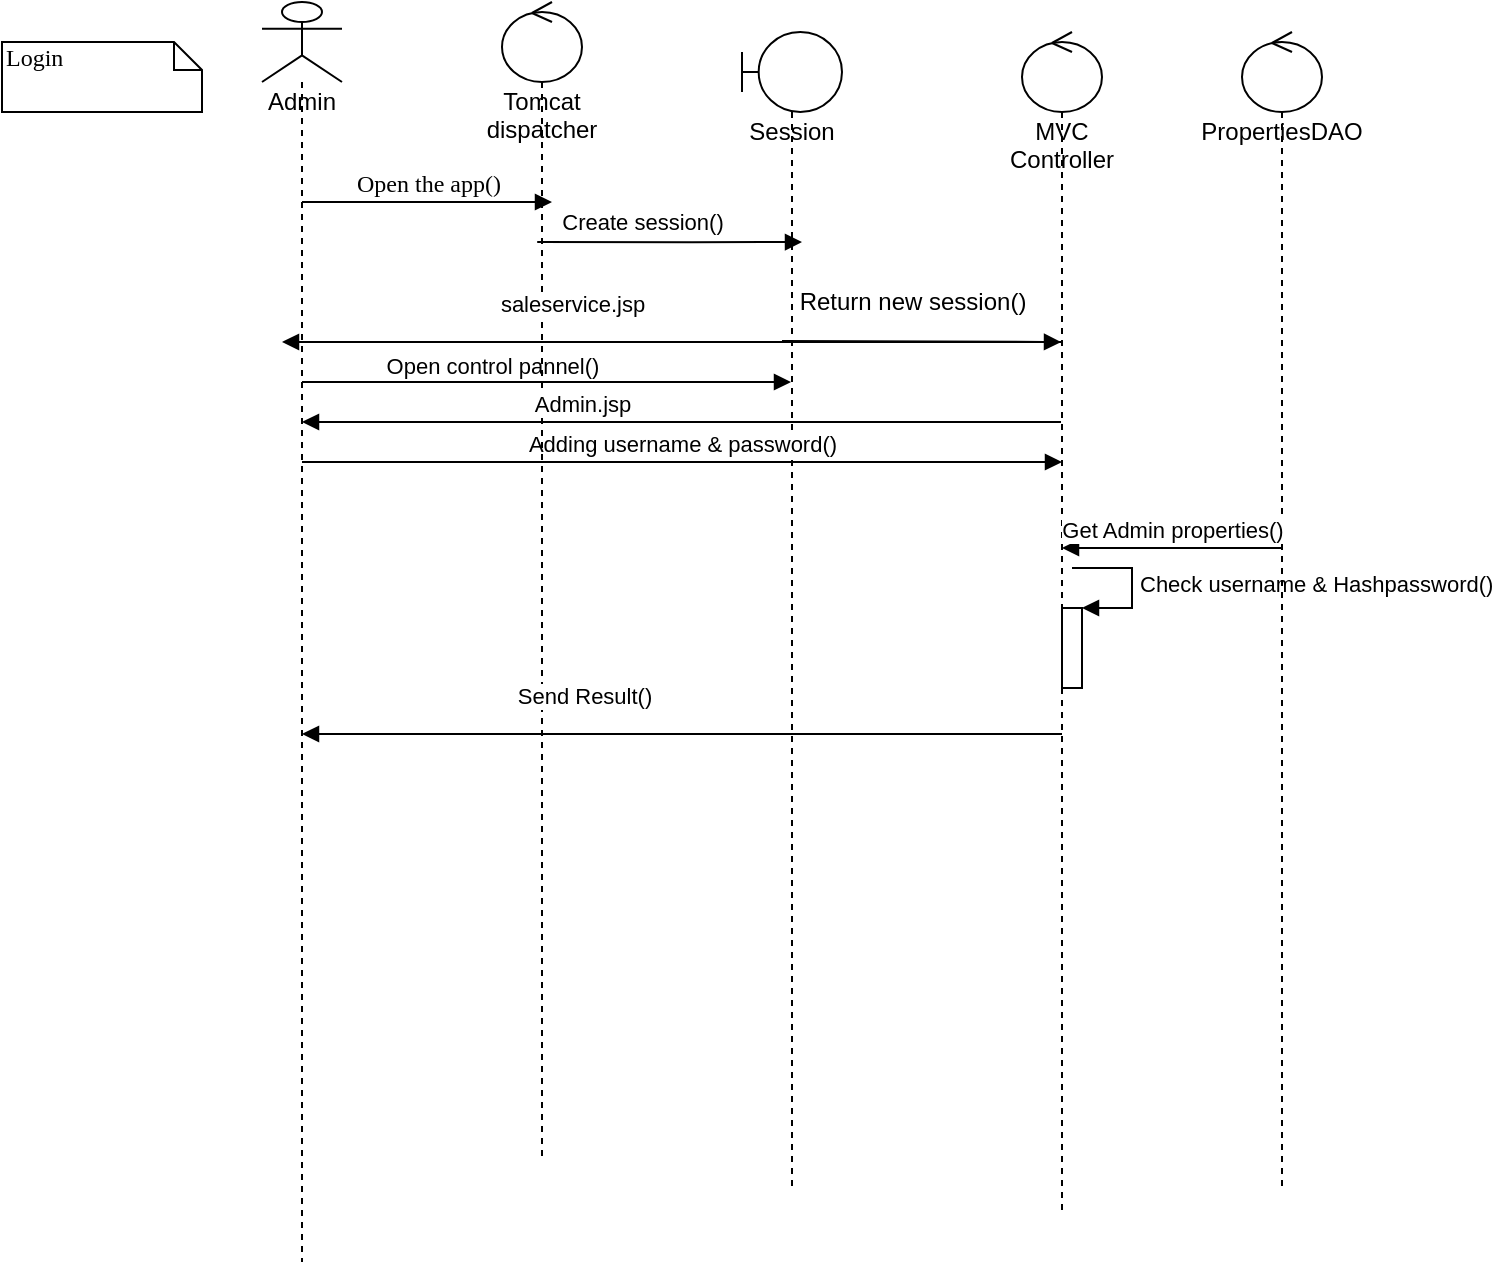 <mxfile version="15.4.0" type="device"><diagram id="tXyrmtVz1Z2tTpL4Mmho" name="Page-1"><mxGraphModel dx="1024" dy="592" grid="1" gridSize="10" guides="1" tooltips="1" connect="1" arrows="1" fold="1" page="1" pageScale="1" pageWidth="850" pageHeight="1100" math="0" shadow="0"><root><mxCell id="0"/><mxCell id="1" parent="0"/><mxCell id="mnbBHXBAVCWb9MARhIYz-1" value="Open the app()" style="html=1;verticalAlign=bottom;endArrow=block;entryX=0;entryY=0;labelBackgroundColor=none;fontFamily=Verdana;fontSize=12;edgeStyle=elbowEdgeStyle;elbow=vertical;" parent="1" source="mnbBHXBAVCWb9MARhIYz-4" edge="1"><mxGeometry relative="1" as="geometry"><mxPoint x="140" y="190" as="sourcePoint"/><mxPoint x="285" y="180" as="targetPoint"/></mxGeometry></mxCell><mxCell id="mnbBHXBAVCWb9MARhIYz-2" value="Login" style="shape=note;whiteSpace=wrap;html=1;size=14;verticalAlign=top;align=left;spacingTop=-6;rounded=0;shadow=0;comic=0;labelBackgroundColor=none;strokeWidth=1;fontFamily=Verdana;fontSize=12" parent="1" vertex="1"><mxGeometry x="10" y="100" width="100" height="35" as="geometry"/></mxCell><mxCell id="mnbBHXBAVCWb9MARhIYz-4" value="Admin" style="shape=umlLifeline;participant=umlActor;perimeter=lifelinePerimeter;whiteSpace=wrap;html=1;container=1;collapsible=0;recursiveResize=0;verticalAlign=top;spacingTop=36;outlineConnect=0;" parent="1" vertex="1"><mxGeometry x="140" y="80" width="40" height="630" as="geometry"/></mxCell><mxCell id="mnbBHXBAVCWb9MARhIYz-6" value="Session" style="shape=umlLifeline;participant=umlBoundary;perimeter=lifelinePerimeter;whiteSpace=wrap;html=1;container=1;collapsible=0;recursiveResize=0;verticalAlign=top;spacingTop=36;outlineConnect=0;" parent="1" vertex="1"><mxGeometry x="380" y="95" width="50" height="580" as="geometry"/></mxCell><mxCell id="mnbBHXBAVCWb9MARhIYz-33" value="Adding username &amp;amp; password()" style="html=1;verticalAlign=bottom;endArrow=block;rounded=0;" parent="mnbBHXBAVCWb9MARhIYz-6" source="mnbBHXBAVCWb9MARhIYz-4" edge="1"><mxGeometry width="80" relative="1" as="geometry"><mxPoint x="-200" y="215" as="sourcePoint"/><mxPoint x="160" y="215" as="targetPoint"/><Array as="points"><mxPoint x="50" y="215"/></Array></mxGeometry></mxCell><mxCell id="mnbBHXBAVCWb9MARhIYz-7" value="" style="endArrow=block;endFill=1;html=1;edgeStyle=orthogonalEdgeStyle;align=left;verticalAlign=top;rounded=0;exitX=0.44;exitY=0.207;exitDx=0;exitDy=0;exitPerimeter=0;" parent="1" source="mnbBHXBAVCWb9MARhIYz-17" edge="1"><mxGeometry x="-1" relative="1" as="geometry"><mxPoint x="290" y="200" as="sourcePoint"/><mxPoint x="410" y="200" as="targetPoint"/></mxGeometry></mxCell><mxCell id="mnbBHXBAVCWb9MARhIYz-8" value="Create session()" style="edgeLabel;html=1;align=center;verticalAlign=middle;resizable=0;points=[];" parent="mnbBHXBAVCWb9MARhIYz-7" vertex="1" connectable="0"><mxGeometry x="-0.211" y="5" relative="1" as="geometry"><mxPoint y="-5" as="offset"/></mxGeometry></mxCell><mxCell id="mnbBHXBAVCWb9MARhIYz-9" value="" style="html=1;verticalAlign=bottom;endArrow=block;labelBackgroundColor=none;fontFamily=Verdana;fontSize=12;edgeStyle=elbowEdgeStyle;elbow=vertical;" parent="1" target="mnbBHXBAVCWb9MARhIYz-18" edge="1"><mxGeometry x="-1" y="-121" relative="1" as="geometry"><mxPoint x="400" y="249.5" as="sourcePoint"/><mxPoint x="550" y="250" as="targetPoint"/><Array as="points"><mxPoint x="370" y="250"/></Array><mxPoint x="110" y="71" as="offset"/></mxGeometry></mxCell><mxCell id="mnbBHXBAVCWb9MARhIYz-13" value="" style="html=1;verticalAlign=bottom;endArrow=block;rounded=0;edgeStyle=orthogonalEdgeStyle;" parent="1" source="mnbBHXBAVCWb9MARhIYz-4" target="mnbBHXBAVCWb9MARhIYz-6" edge="1"><mxGeometry x="0.262" y="-10" width="80" relative="1" as="geometry"><mxPoint x="170" y="300" as="sourcePoint"/><mxPoint x="830" y="280" as="targetPoint"/><Array as="points"><mxPoint x="190" y="270"/><mxPoint x="190" y="270"/></Array><mxPoint x="1" as="offset"/></mxGeometry></mxCell><mxCell id="mnbBHXBAVCWb9MARhIYz-31" value="Open control pannel()" style="edgeLabel;html=1;align=center;verticalAlign=middle;resizable=0;points=[];" parent="mnbBHXBAVCWb9MARhIYz-13" vertex="1" connectable="0"><mxGeometry x="-0.229" y="8" relative="1" as="geometry"><mxPoint as="offset"/></mxGeometry></mxCell><mxCell id="mnbBHXBAVCWb9MARhIYz-17" value="Tomcat dispatcher" style="shape=umlLifeline;participant=umlControl;perimeter=lifelinePerimeter;whiteSpace=wrap;html=1;container=1;collapsible=0;recursiveResize=0;verticalAlign=top;spacingTop=36;outlineConnect=0;" parent="1" vertex="1"><mxGeometry x="260" y="80" width="40" height="580" as="geometry"/></mxCell><mxCell id="mnbBHXBAVCWb9MARhIYz-18" value="MVC Controller" style="shape=umlLifeline;participant=umlControl;perimeter=lifelinePerimeter;whiteSpace=wrap;html=1;container=1;collapsible=0;recursiveResize=0;verticalAlign=top;spacingTop=36;outlineConnect=0;" parent="1" vertex="1"><mxGeometry x="520" y="95" width="40" height="590" as="geometry"/></mxCell><mxCell id="mnbBHXBAVCWb9MARhIYz-35" value="" style="html=1;points=[];perimeter=orthogonalPerimeter;" parent="mnbBHXBAVCWb9MARhIYz-18" vertex="1"><mxGeometry x="20" y="288" width="10" height="40" as="geometry"/></mxCell><mxCell id="mnbBHXBAVCWb9MARhIYz-36" value="Check username &amp;amp; Hashpassword()" style="edgeStyle=orthogonalEdgeStyle;html=1;align=left;spacingLeft=2;endArrow=block;rounded=0;entryX=1;entryY=0;" parent="mnbBHXBAVCWb9MARhIYz-18" target="mnbBHXBAVCWb9MARhIYz-35" edge="1"><mxGeometry relative="1" as="geometry"><mxPoint x="25" y="268" as="sourcePoint"/><Array as="points"><mxPoint x="55" y="268"/></Array></mxGeometry></mxCell><mxCell id="mnbBHXBAVCWb9MARhIYz-22" value="Return new session()" style="text;html=1;align=center;verticalAlign=middle;resizable=0;points=[];autosize=1;strokeColor=none;fillColor=none;" parent="1" vertex="1"><mxGeometry x="400" y="220" width="130" height="20" as="geometry"/></mxCell><mxCell id="mnbBHXBAVCWb9MARhIYz-25" value="PropertiesDAO" style="shape=umlLifeline;participant=umlControl;perimeter=lifelinePerimeter;whiteSpace=wrap;html=1;container=1;collapsible=0;recursiveResize=0;verticalAlign=top;spacingTop=36;outlineConnect=0;" parent="1" vertex="1"><mxGeometry x="630" y="95" width="40" height="580" as="geometry"/></mxCell><mxCell id="mnbBHXBAVCWb9MARhIYz-26" value="Get Admin properties()" style="html=1;verticalAlign=bottom;endArrow=block;rounded=0;edgeStyle=orthogonalEdgeStyle;" parent="1" edge="1"><mxGeometry width="80" relative="1" as="geometry"><mxPoint x="650" y="353" as="sourcePoint"/><mxPoint x="540" y="353" as="targetPoint"/></mxGeometry></mxCell><mxCell id="mnbBHXBAVCWb9MARhIYz-29" value="Send Result()" style="html=1;verticalAlign=bottom;endArrow=block;rounded=0;edgeStyle=orthogonalEdgeStyle;" parent="1" edge="1"><mxGeometry x="0.262" y="-10" width="80" relative="1" as="geometry"><mxPoint x="540" y="446" as="sourcePoint"/><mxPoint x="160" y="446" as="targetPoint"/><Array as="points"><mxPoint x="490" y="446"/><mxPoint x="490" y="446"/></Array><mxPoint x="1" as="offset"/></mxGeometry></mxCell><mxCell id="mnbBHXBAVCWb9MARhIYz-30" value="saleservice.jsp" style="html=1;verticalAlign=bottom;endArrow=block;rounded=0;edgeStyle=orthogonalEdgeStyle;" parent="1" edge="1"><mxGeometry x="0.262" y="-10" width="80" relative="1" as="geometry"><mxPoint x="539.5" y="250" as="sourcePoint"/><mxPoint x="150" y="250" as="targetPoint"/><Array as="points"><mxPoint x="480" y="250"/><mxPoint x="480" y="250"/></Array><mxPoint x="1" as="offset"/></mxGeometry></mxCell><mxCell id="mnbBHXBAVCWb9MARhIYz-32" value="Admin.jsp" style="html=1;verticalAlign=bottom;endArrow=block;rounded=0;" parent="1" source="mnbBHXBAVCWb9MARhIYz-18" target="mnbBHXBAVCWb9MARhIYz-4" edge="1"><mxGeometry x="0.261" width="80" relative="1" as="geometry"><mxPoint x="380" y="370" as="sourcePoint"/><mxPoint x="460" y="370" as="targetPoint"/><Array as="points"><mxPoint x="360" y="290"/></Array><mxPoint as="offset"/></mxGeometry></mxCell></root></mxGraphModel></diagram></mxfile>
